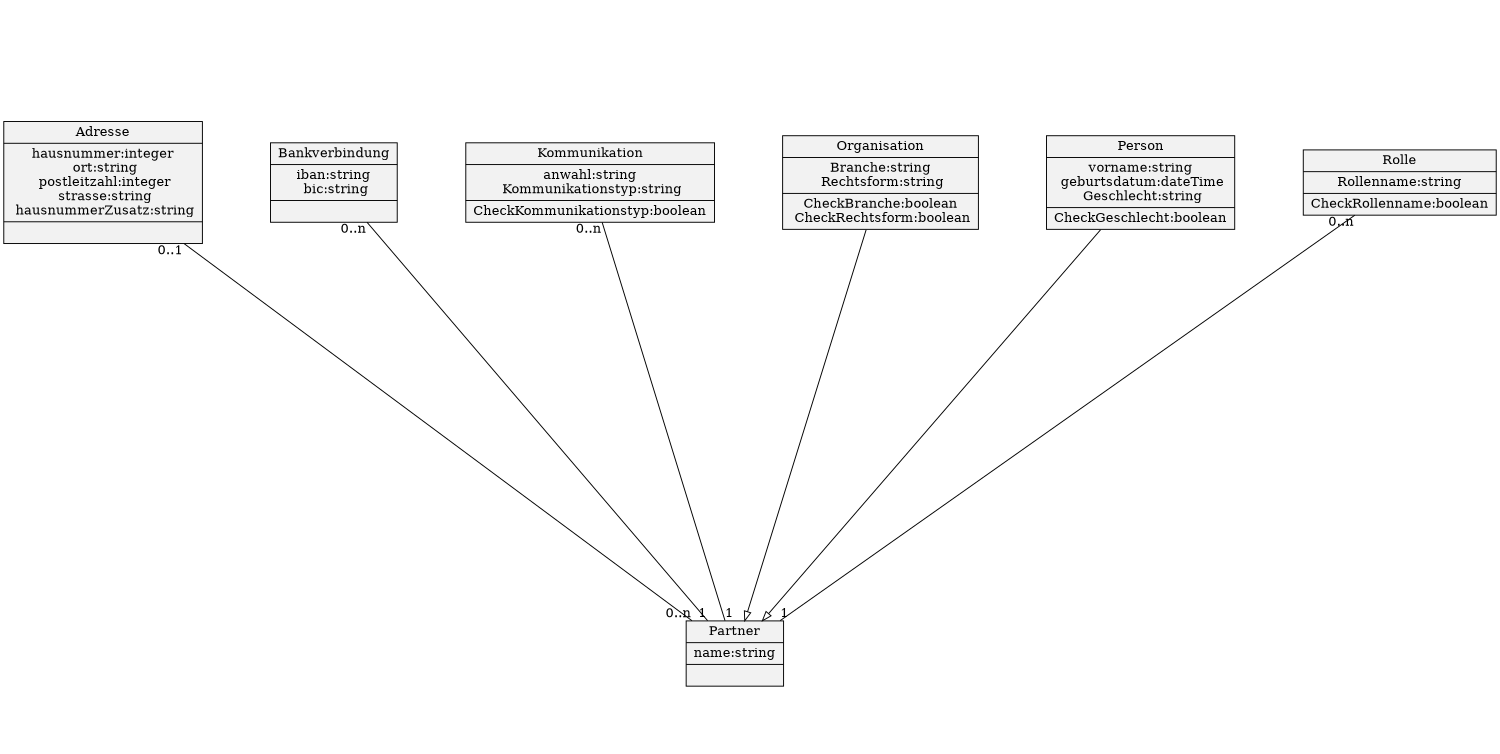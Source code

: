 digraph hierarchy {
size=10
ratio = 0.5
node[shape=record,style=filled,fillcolor=gray95]
edge[arrowhead=empty]
graph [size=10, ranksep=1.0, nodesep=1.0, overlap=false]
1[label = "{Adresse|hausnummer:integer\n ort:string\n postleitzahl:integer\n strasse:string\n hausnummerZusatz:string\n |}"]
2[label = "{Bankverbindung|iban:string\n bic:string\n |}"]
3[label = "{Kommunikation|anwahl:string\n Kommunikationstyp:string\n |CheckKommunikationstyp:boolean\n }"]
4[label = "{Organisation|Branche:string\n Rechtsform:string\n |CheckBranche:boolean\n CheckRechtsform:boolean\n }"]
5[label = "{Partner|name:string\n |}"]
6[label = "{Person|vorname:string\n geburtsdatum:dateTime\n Geschlecht:string\n |CheckGeschlecht:boolean\n }"]
7[label = "{Rolle|Rollenname:string\n |CheckRollenname:boolean\n }"]
2->5[arrowhead=none,arrowtail=none, headlabel="1", taillabel="0..n"]
3->5[arrowhead=none,arrowtail=none, headlabel="1", taillabel="0..n"]
4->5
1->5[arrowhead=none,arrowtail=none, headlabel="0..n", taillabel="0..1"]
6->5
7->5[arrowhead=none,arrowtail=none, headlabel="1", taillabel="0..n"]
}
